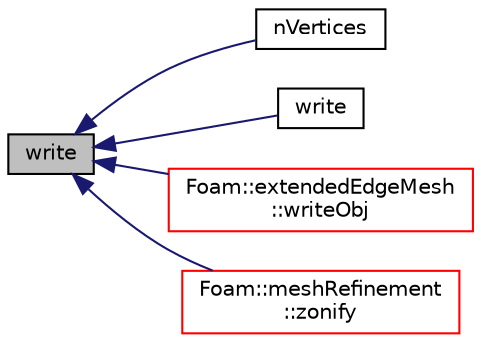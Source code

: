 digraph "write"
{
  bgcolor="transparent";
  edge [fontname="Helvetica",fontsize="10",labelfontname="Helvetica",labelfontsize="10"];
  node [fontname="Helvetica",fontsize="10",shape=record];
  rankdir="LR";
  Node21 [label="write",height=0.2,width=0.4,color="black", fillcolor="grey75", style="filled", fontcolor="black"];
  Node21 -> Node22 [dir="back",color="midnightblue",fontsize="10",style="solid",fontname="Helvetica"];
  Node22 [label="nVertices",height=0.2,width=0.4,color="black",URL="$a30865.html#ab33282d0416d3086335dc2c71bd6a047",tooltip="Return the number of vertices written. "];
  Node21 -> Node23 [dir="back",color="midnightblue",fontsize="10",style="solid",fontname="Helvetica"];
  Node23 [label="write",height=0.2,width=0.4,color="black",URL="$a30865.html#aab68004a500f142ad8668fb2eab9b74b",tooltip="Write line. "];
  Node21 -> Node24 [dir="back",color="midnightblue",fontsize="10",style="solid",fontname="Helvetica"];
  Node24 [label="Foam::extendedEdgeMesh\l::writeObj",height=0.2,width=0.4,color="red",URL="$a22549.html#a81e25c45a7e31bcf17e51a2b3ddf2efe",tooltip="Write all components of the extendedEdgeMesh as obj files. "];
  Node21 -> Node26 [dir="back",color="midnightblue",fontsize="10",style="solid",fontname="Helvetica"];
  Node26 [label="Foam::meshRefinement\l::zonify",height=0.2,width=0.4,color="red",URL="$a25857.html#a90cf965dfe02eb20f11a4a8c6035747f",tooltip="Put faces/cells into zones according to surface specification. "];
}
